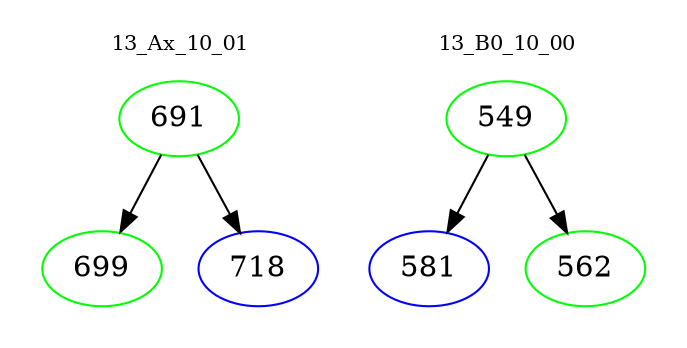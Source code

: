 digraph{
subgraph cluster_0 {
color = white
label = "13_Ax_10_01";
fontsize=10;
T0_691 [label="691", color="green"]
T0_691 -> T0_699 [color="black"]
T0_699 [label="699", color="green"]
T0_691 -> T0_718 [color="black"]
T0_718 [label="718", color="blue"]
}
subgraph cluster_1 {
color = white
label = "13_B0_10_00";
fontsize=10;
T1_549 [label="549", color="green"]
T1_549 -> T1_581 [color="black"]
T1_581 [label="581", color="blue"]
T1_549 -> T1_562 [color="black"]
T1_562 [label="562", color="green"]
}
}
